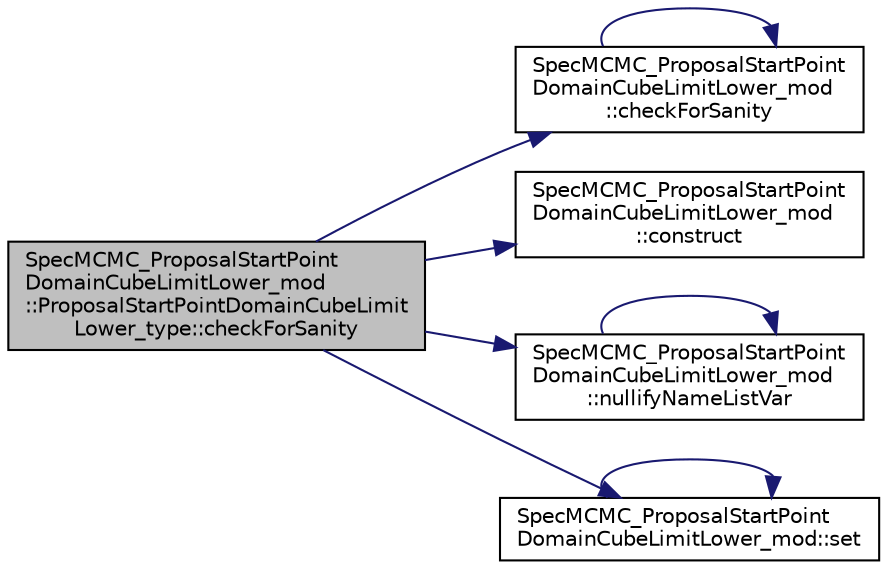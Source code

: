 digraph "SpecMCMC_ProposalStartPointDomainCubeLimitLower_mod::ProposalStartPointDomainCubeLimitLower_type::checkForSanity"
{
 // LATEX_PDF_SIZE
  edge [fontname="Helvetica",fontsize="10",labelfontname="Helvetica",labelfontsize="10"];
  node [fontname="Helvetica",fontsize="10",shape=record];
  rankdir="LR";
  Node1 [label="SpecMCMC_ProposalStartPoint\lDomainCubeLimitLower_mod\l::ProposalStartPointDomainCubeLimit\lLower_type::checkForSanity",height=0.2,width=0.4,color="black", fillcolor="grey75", style="filled", fontcolor="black",tooltip=" "];
  Node1 -> Node2 [color="midnightblue",fontsize="10",style="solid",fontname="Helvetica"];
  Node2 [label="SpecMCMC_ProposalStartPoint\lDomainCubeLimitLower_mod\l::checkForSanity",height=0.2,width=0.4,color="black", fillcolor="white", style="filled",URL="$namespaceSpecMCMC__ProposalStartPointDomainCubeLimitLower__mod.html#a7d7d53571820686581b5621819eca340",tooltip=" "];
  Node2 -> Node2 [color="midnightblue",fontsize="10",style="solid",fontname="Helvetica"];
  Node1 -> Node3 [color="midnightblue",fontsize="10",style="solid",fontname="Helvetica"];
  Node3 [label="SpecMCMC_ProposalStartPoint\lDomainCubeLimitLower_mod\l::construct",height=0.2,width=0.4,color="black", fillcolor="white", style="filled",URL="$namespaceSpecMCMC__ProposalStartPointDomainCubeLimitLower__mod.html#aee6b1958cce5082d775370c35a972d52",tooltip=" "];
  Node1 -> Node4 [color="midnightblue",fontsize="10",style="solid",fontname="Helvetica"];
  Node4 [label="SpecMCMC_ProposalStartPoint\lDomainCubeLimitLower_mod\l::nullifyNameListVar",height=0.2,width=0.4,color="black", fillcolor="white", style="filled",URL="$namespaceSpecMCMC__ProposalStartPointDomainCubeLimitLower__mod.html#aa5660376eadbee4a15482b60542bc8d8",tooltip=" "];
  Node4 -> Node4 [color="midnightblue",fontsize="10",style="solid",fontname="Helvetica"];
  Node1 -> Node5 [color="midnightblue",fontsize="10",style="solid",fontname="Helvetica"];
  Node5 [label="SpecMCMC_ProposalStartPoint\lDomainCubeLimitLower_mod::set",height=0.2,width=0.4,color="black", fillcolor="white", style="filled",URL="$namespaceSpecMCMC__ProposalStartPointDomainCubeLimitLower__mod.html#ae1e67e600ca557199e26abf27df4cfdc",tooltip=" "];
  Node5 -> Node5 [color="midnightblue",fontsize="10",style="solid",fontname="Helvetica"];
}
